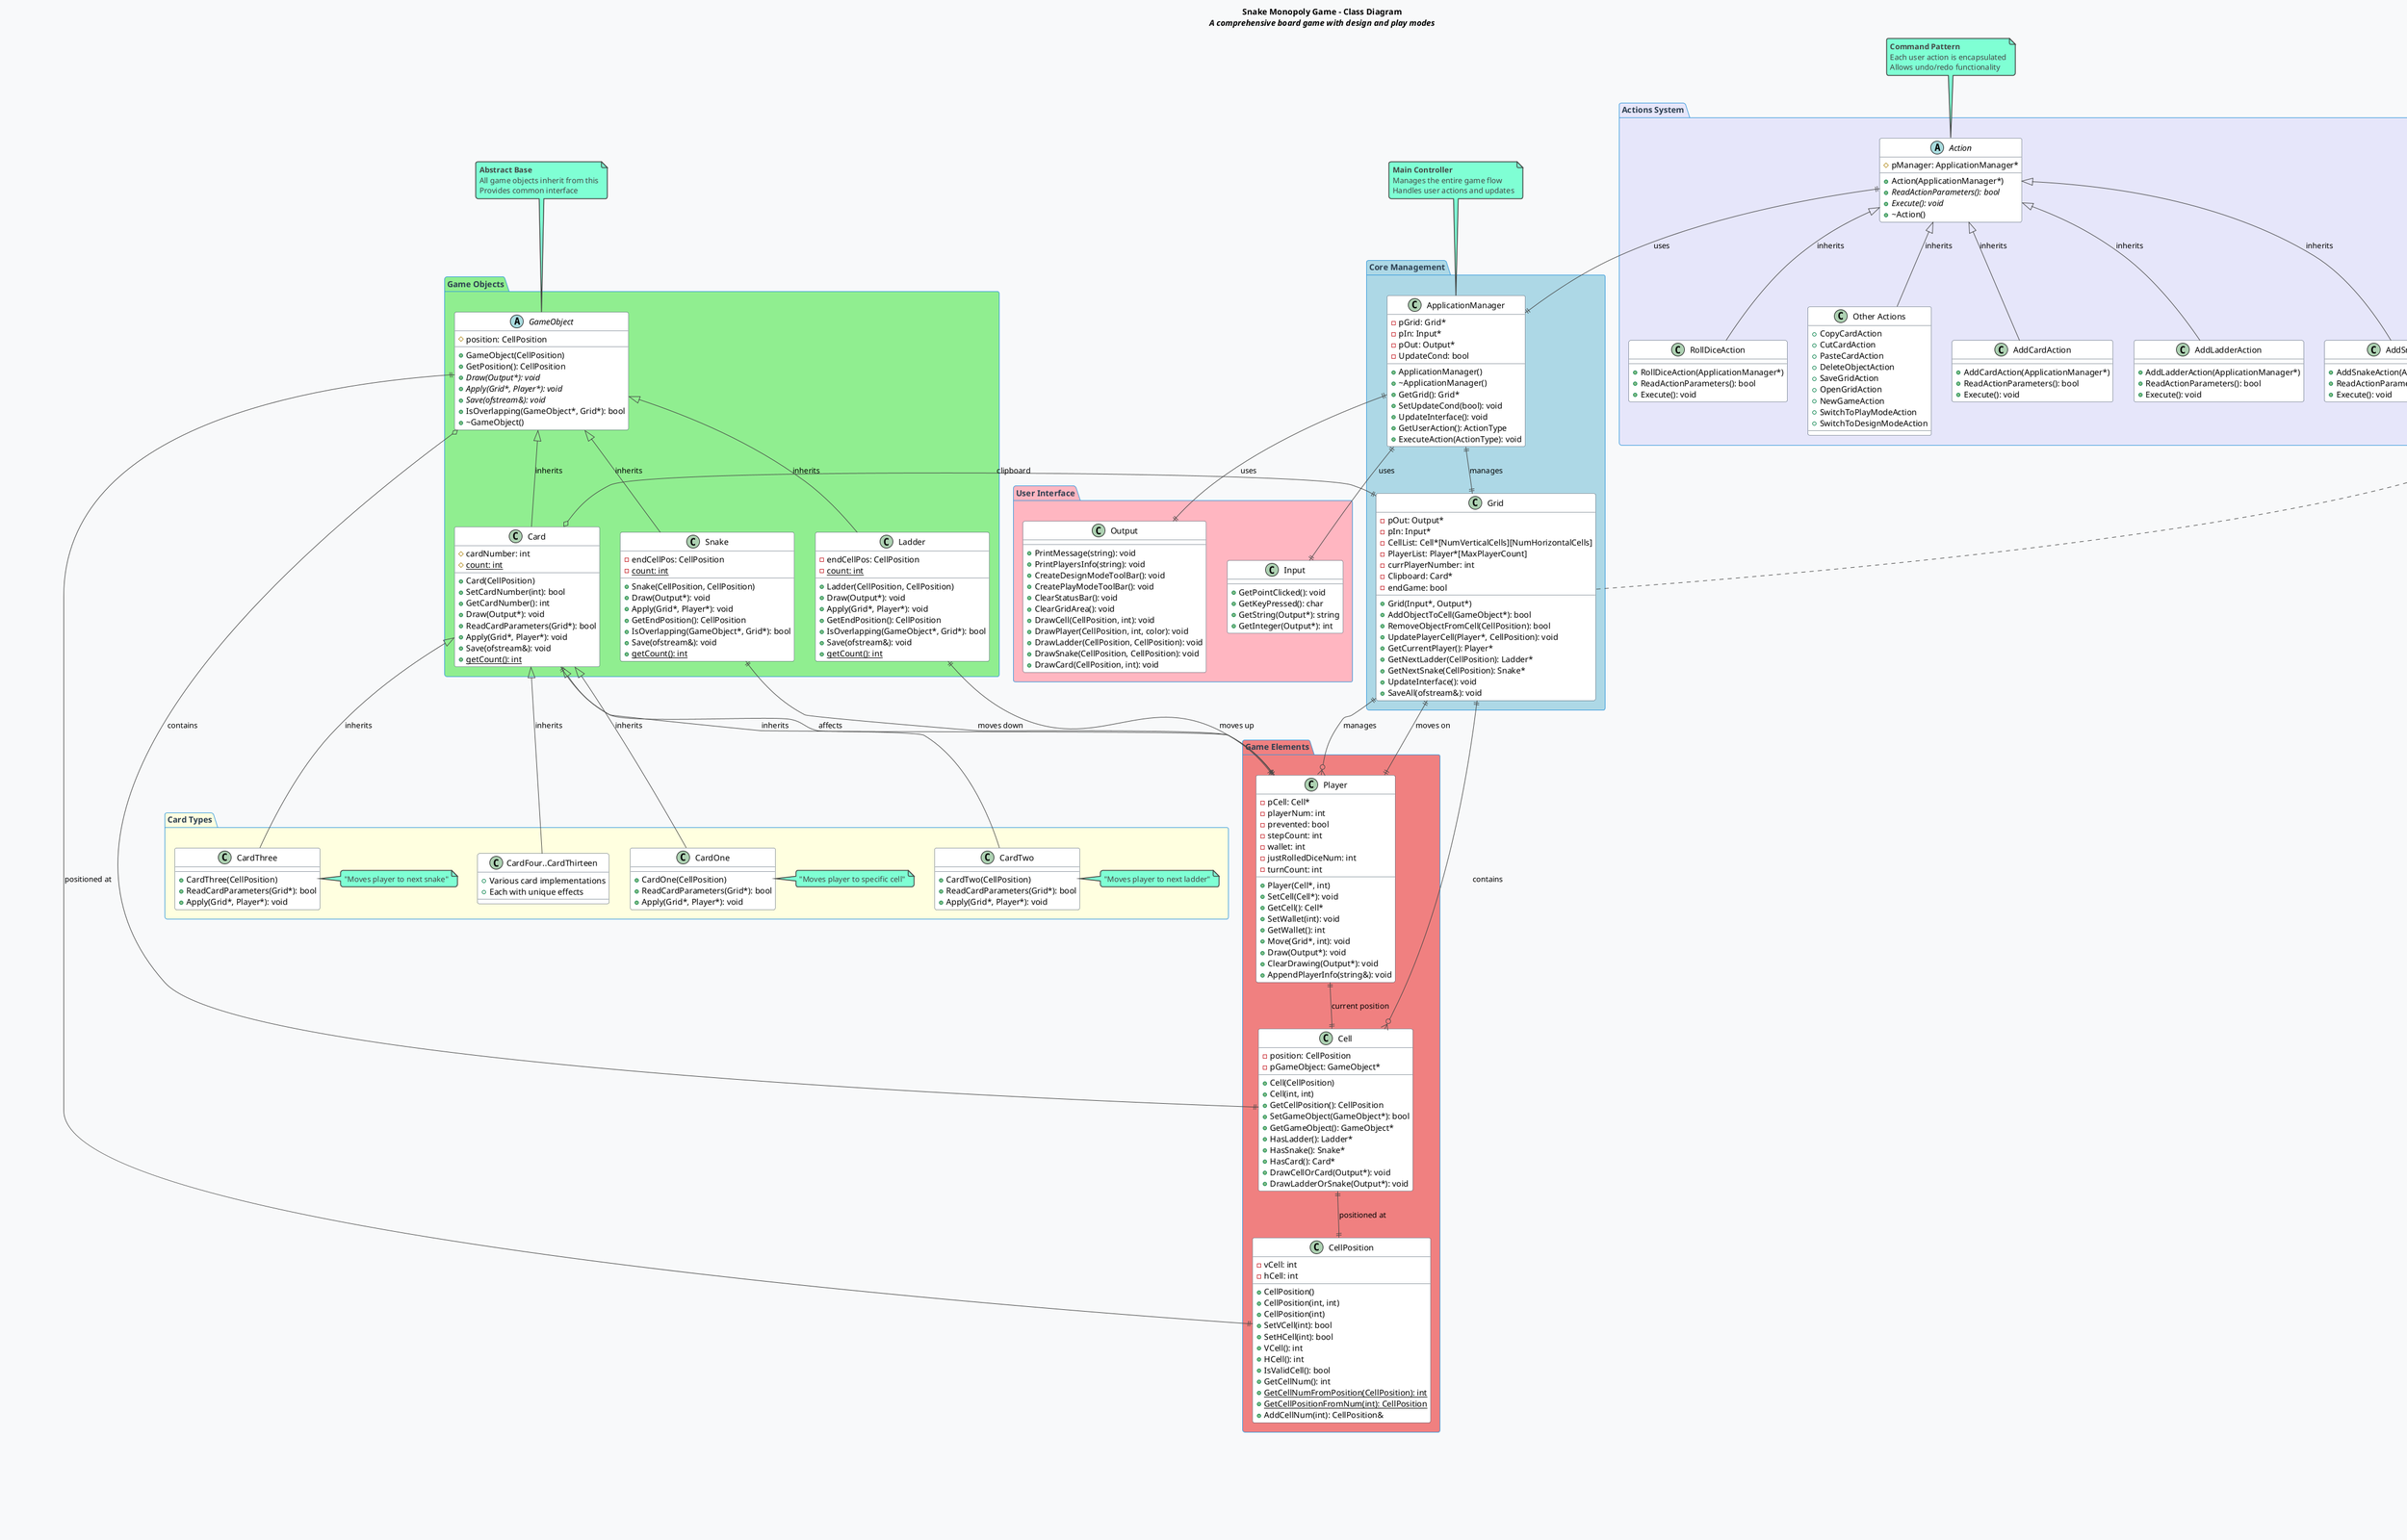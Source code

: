 @startuml SnakeMonopolyClassDiagram

!theme vibrant
skinparam backgroundColor #F8F9FA
skinparam classBackgroundColor #FFFFFF
skinparam classBorderColor #2C3E50

title **Snake Monopoly Game - Class Diagram**\n//A comprehensive board game with design and play modes//

' Define color scheme for different packages
skinparam package {
    BackgroundColor #E8F4FD
    BorderColor #3498DB
    FontColor #2C3E50
}

' Core Management Classes
package "**Core Management**" #LightBlue {
    class ApplicationManager {
        - pGrid: Grid*
        - pIn: Input*
        - pOut: Output*
        - UpdateCond: bool
        + ApplicationManager()
        + ~ApplicationManager()
        + GetGrid(): Grid*
        + SetUpdateCond(bool): void
        + UpdateInterface(): void
        + GetUserAction(): ActionType
        + ExecuteAction(ActionType): void
    }
    
    class Grid {
        - pOut: Output*
        - pIn: Input*
        - CellList: Cell*[NumVerticalCells][NumHorizontalCells]
        - PlayerList: Player*[MaxPlayerCount]
        - currPlayerNumber: int
        - Clipboard: Card*
        - endGame: bool
        + Grid(Input*, Output*)
        + AddObjectToCell(GameObject*): bool
        + RemoveObjectFromCell(CellPosition): bool
        + UpdatePlayerCell(Player*, CellPosition): void
        + GetCurrentPlayer(): Player*
        + GetNextLadder(CellPosition): Ladder*
        + GetNextSnake(CellPosition): Snake*
        + UpdateInterface(): void
        + SaveAll(ofstream&): void
    }
}

' Game Objects Package
package "**Game Objects**" #LightGreen {
    abstract class GameObject {
        # position: CellPosition
        + GameObject(CellPosition)
        + GetPosition(): CellPosition
        + {abstract} Draw(Output*): void
        + {abstract} Apply(Grid*, Player*): void
        + {abstract} Save(ofstream&): void
        + IsOverlapping(GameObject*, Grid*): bool
        + ~GameObject()
    }
    
    class Card {
        # cardNumber: int
        # {static} count: int
        + Card(CellPosition)
        + SetCardNumber(int): bool
        + GetCardNumber(): int
        + Draw(Output*): void
        + ReadCardParameters(Grid*): bool
        + Apply(Grid*, Player*): void
        + Save(ofstream&): void
        + {static} getCount(): int
    }
    
    class Ladder {
        - endCellPos: CellPosition
        - {static} count: int
        + Ladder(CellPosition, CellPosition)
        + Draw(Output*): void
        + Apply(Grid*, Player*): void
        + GetEndPosition(): CellPosition
        + IsOverlapping(GameObject*, Grid*): bool
        + Save(ofstream&): void
        + {static} getCount(): int
    }
    
    class Snake {
        - endCellPos: CellPosition
        - {static} count: int
        + Snake(CellPosition, CellPosition)
        + Draw(Output*): void
        + Apply(Grid*, Player*): void
        + GetEndPosition(): CellPosition
        + IsOverlapping(GameObject*, Grid*): bool
        + Save(ofstream&): void
        + {static} getCount(): int
    }
}

' Card Types Package
package "**Card Types**" #LightYellow {
    class CardOne {
        + CardOne(CellPosition)
        + ReadCardParameters(Grid*): bool
        + Apply(Grid*, Player*): void
    }
    
    class CardTwo {
        + CardTwo(CellPosition)
        + ReadCardParameters(Grid*): bool
        + Apply(Grid*, Player*): void
    }
    
    class CardThree {
        + CardThree(CellPosition)
        + ReadCardParameters(Grid*): bool
        + Apply(Grid*, Player*): void
    }
    
    note right of CardOne : "Moves player to specific cell"
    note right of CardTwo : "Moves player to next ladder"
    note right of CardThree : "Moves player to next snake"
    
    class "CardFour..CardThirteen" as OtherCards {
        + Various card implementations
        + Each with unique effects
    }
}

' Game Elements Package
package "**Game Elements**" #LightCoral {
    class Cell {
        - position: CellPosition
        - pGameObject: GameObject*
        + Cell(CellPosition)
        + Cell(int, int)
        + GetCellPosition(): CellPosition
        + SetGameObject(GameObject*): bool
        + GetGameObject(): GameObject*
        + HasLadder(): Ladder*
        + HasSnake(): Snake*
        + HasCard(): Card*
        + DrawCellOrCard(Output*): void
        + DrawLadderOrSnake(Output*): void
    }
    
    class Player {
        - pCell: Cell*
        - playerNum: int
        - prevented: bool
        - stepCount: int
        - wallet: int
        - justRolledDiceNum: int
        - turnCount: int
        + Player(Cell*, int)
        + SetCell(Cell*): void
        + GetCell(): Cell*
        + SetWallet(int): void
        + GetWallet(): int
        + Move(Grid*, int): void
        + Draw(Output*): void
        + ClearDrawing(Output*): void
        + AppendPlayerInfo(string&): void
    }
    
    class CellPosition {
        - vCell: int
        - hCell: int
        + CellPosition()
        + CellPosition(int, int)
        + CellPosition(int)
        + SetVCell(int): bool
        + SetHCell(int): bool
        + VCell(): int
        + HCell(): int
        + IsValidCell(): bool
        + GetCellNum(): int
        + {static} GetCellNumFromPosition(CellPosition): int
        + {static} GetCellPositionFromNum(int): CellPosition
        + AddCellNum(int): CellPosition&
    }
}

' Actions Package
package "**Actions System**" #Lavender {
    abstract class Action {
        # pManager: ApplicationManager*
        + Action(ApplicationManager*)
        + {abstract} ReadActionParameters(): bool
        + {abstract} Execute(): void
        + ~Action()
    }
    
    class AddCardAction {
        + AddCardAction(ApplicationManager*)
        + ReadActionParameters(): bool
        + Execute(): void
    }
    
    class AddLadderAction {
        + AddLadderAction(ApplicationManager*)
        + ReadActionParameters(): bool
        + Execute(): void
    }
    
    class AddSnakeAction {
        + AddSnakeAction(ApplicationManager*)
        + ReadActionParameters(): bool
        + Execute(): void
    }
    
    class RollDiceAction {
        + RollDiceAction(ApplicationManager*)
        + ReadActionParameters(): bool
        + Execute(): void
    }
    
    class "Other Actions" as OtherActions {
        + CopyCardAction
        + CutCardAction
        + PasteCardAction
        + DeleteObjectAction
        + SaveGridAction
        + OpenGridAction
        + NewGameAction
        + SwitchToPlayModeAction
        + SwitchToDesignModeAction
    }
}

' UI Package
package "**User Interface**" #LightPink {
    class Input {
        + GetPointClicked(): void
        + GetKeyPressed(): char
        + GetString(Output*): string
        + GetInteger(Output*): int
    }
    
    class Output {
        + PrintMessage(string): void
        + PrintPlayersInfo(string): void
        + CreateDesignModeToolBar(): void
        + CreatePlayModeToolBar(): void
        + ClearStatusBar(): void
        + ClearGridArea(): void
        + DrawCell(CellPosition, int): void
        + DrawPlayer(CellPosition, int, color): void
        + DrawLadder(CellPosition, CellPosition): void
        + DrawSnake(CellPosition, CellPosition): void
        + DrawCard(CellPosition, int): void
    }
}

' Relationships
ApplicationManager ||--|| Grid : manages
ApplicationManager ||--|| Input : uses
ApplicationManager ||--|| Output : uses

Grid ||--o{ Cell : contains
Grid ||--o{ Player : manages
Grid ||--o Card : clipboard

Cell ||--o GameObject : contains
Cell ||--|| CellPosition : positioned at

GameObject <|-- Card : inherits
GameObject <|-- Ladder : inherits  
GameObject <|-- Snake : inherits

Card <|-- CardOne : inherits
Card <|-- CardTwo : inherits
Card <|-- CardThree : inherits
Card <|-- OtherCards : inherits

Player ||--|| Cell : current position

Action <|-- AddCardAction : inherits
Action <|-- AddLadderAction : inherits
Action <|-- AddSnakeAction : inherits
Action <|-- RollDiceAction : inherits
Action <|-- OtherActions : inherits

Action ||--|| ApplicationManager : uses

' Key relationships with labels
GameObject ||--|| CellPosition : "positioned at"
Player ||--|| Grid : "moves on"
Card ||--|| Player : "affects"
Ladder ||--|| Player : "moves up"
Snake ||--|| Player : "moves down"

' Notes explaining key concepts
note top of ApplicationManager : **Main Controller**\nManages the entire game flow\nHandles user actions and updates
note top of Grid : **Game Board**\nContains all cells and game objects\nManages players and game state
note top of GameObject : **Abstract Base**\nAll game objects inherit from this\nProvides common interface
note top of Action : **Command Pattern**\nEach user action is encapsulated\nAllows undo/redo functionality

' Legend
legend right
    |= Color |= Component Type |
    | <#LightBlue> | Core Management |
    | <#LightGreen> | Game Objects |
    | <#LightYellow> | Card Types |
    | <#LightCoral> | Game Elements |
    | <#Lavender> | Actions System |
    | <#LightPink> | User Interface |
endlegend

@enduml